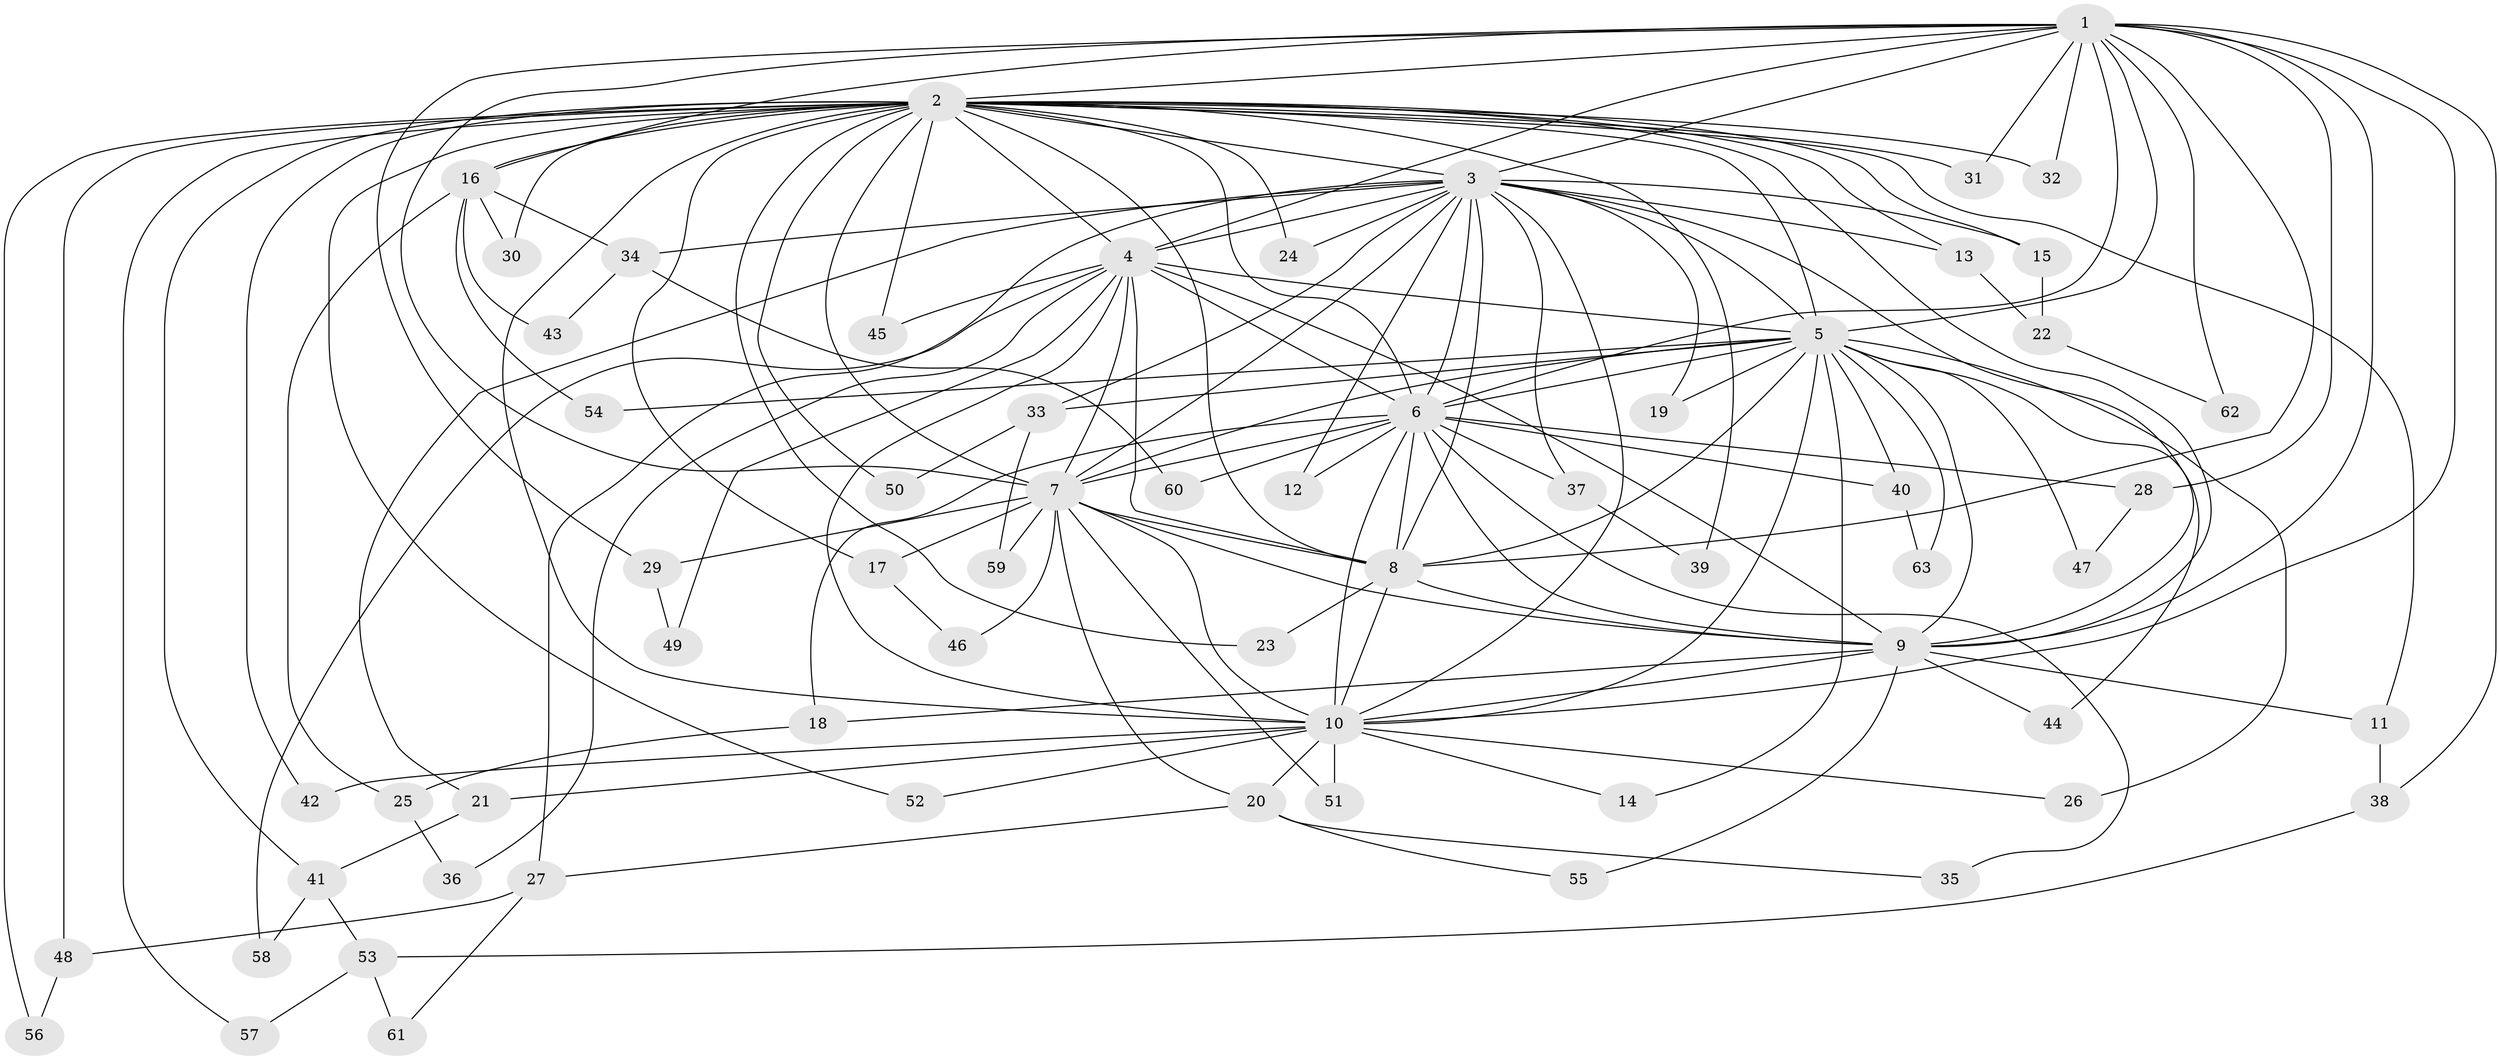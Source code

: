 // Generated by graph-tools (version 1.1) at 2025/49/03/09/25 03:49:40]
// undirected, 63 vertices, 151 edges
graph export_dot {
graph [start="1"]
  node [color=gray90,style=filled];
  1;
  2;
  3;
  4;
  5;
  6;
  7;
  8;
  9;
  10;
  11;
  12;
  13;
  14;
  15;
  16;
  17;
  18;
  19;
  20;
  21;
  22;
  23;
  24;
  25;
  26;
  27;
  28;
  29;
  30;
  31;
  32;
  33;
  34;
  35;
  36;
  37;
  38;
  39;
  40;
  41;
  42;
  43;
  44;
  45;
  46;
  47;
  48;
  49;
  50;
  51;
  52;
  53;
  54;
  55;
  56;
  57;
  58;
  59;
  60;
  61;
  62;
  63;
  1 -- 2;
  1 -- 3;
  1 -- 4;
  1 -- 5;
  1 -- 6;
  1 -- 7;
  1 -- 8;
  1 -- 9;
  1 -- 10;
  1 -- 16;
  1 -- 28;
  1 -- 29;
  1 -- 31;
  1 -- 32;
  1 -- 38;
  1 -- 62;
  2 -- 3;
  2 -- 4;
  2 -- 5;
  2 -- 6;
  2 -- 7;
  2 -- 8;
  2 -- 9;
  2 -- 10;
  2 -- 11;
  2 -- 13;
  2 -- 15;
  2 -- 16;
  2 -- 17;
  2 -- 23;
  2 -- 24;
  2 -- 30;
  2 -- 31;
  2 -- 32;
  2 -- 39;
  2 -- 41;
  2 -- 42;
  2 -- 45;
  2 -- 48;
  2 -- 50;
  2 -- 52;
  2 -- 56;
  2 -- 57;
  3 -- 4;
  3 -- 5;
  3 -- 6;
  3 -- 7;
  3 -- 8;
  3 -- 9;
  3 -- 10;
  3 -- 12;
  3 -- 13;
  3 -- 15;
  3 -- 19;
  3 -- 21;
  3 -- 24;
  3 -- 27;
  3 -- 33;
  3 -- 34;
  3 -- 37;
  4 -- 5;
  4 -- 6;
  4 -- 7;
  4 -- 8;
  4 -- 9;
  4 -- 10;
  4 -- 36;
  4 -- 45;
  4 -- 49;
  4 -- 58;
  5 -- 6;
  5 -- 7;
  5 -- 8;
  5 -- 9;
  5 -- 10;
  5 -- 14;
  5 -- 19;
  5 -- 26;
  5 -- 33;
  5 -- 40;
  5 -- 44;
  5 -- 47;
  5 -- 54;
  5 -- 63;
  6 -- 7;
  6 -- 8;
  6 -- 9;
  6 -- 10;
  6 -- 12;
  6 -- 18;
  6 -- 28;
  6 -- 35;
  6 -- 37;
  6 -- 40;
  6 -- 60;
  7 -- 8;
  7 -- 9;
  7 -- 10;
  7 -- 17;
  7 -- 20;
  7 -- 29;
  7 -- 46;
  7 -- 51;
  7 -- 59;
  8 -- 9;
  8 -- 10;
  8 -- 23;
  9 -- 10;
  9 -- 11;
  9 -- 18;
  9 -- 44;
  9 -- 55;
  10 -- 14;
  10 -- 20;
  10 -- 21;
  10 -- 26;
  10 -- 42;
  10 -- 51;
  10 -- 52;
  11 -- 38;
  13 -- 22;
  15 -- 22;
  16 -- 25;
  16 -- 30;
  16 -- 34;
  16 -- 43;
  16 -- 54;
  17 -- 46;
  18 -- 25;
  20 -- 27;
  20 -- 35;
  20 -- 55;
  21 -- 41;
  22 -- 62;
  25 -- 36;
  27 -- 48;
  27 -- 61;
  28 -- 47;
  29 -- 49;
  33 -- 50;
  33 -- 59;
  34 -- 43;
  34 -- 60;
  37 -- 39;
  38 -- 53;
  40 -- 63;
  41 -- 53;
  41 -- 58;
  48 -- 56;
  53 -- 57;
  53 -- 61;
}
